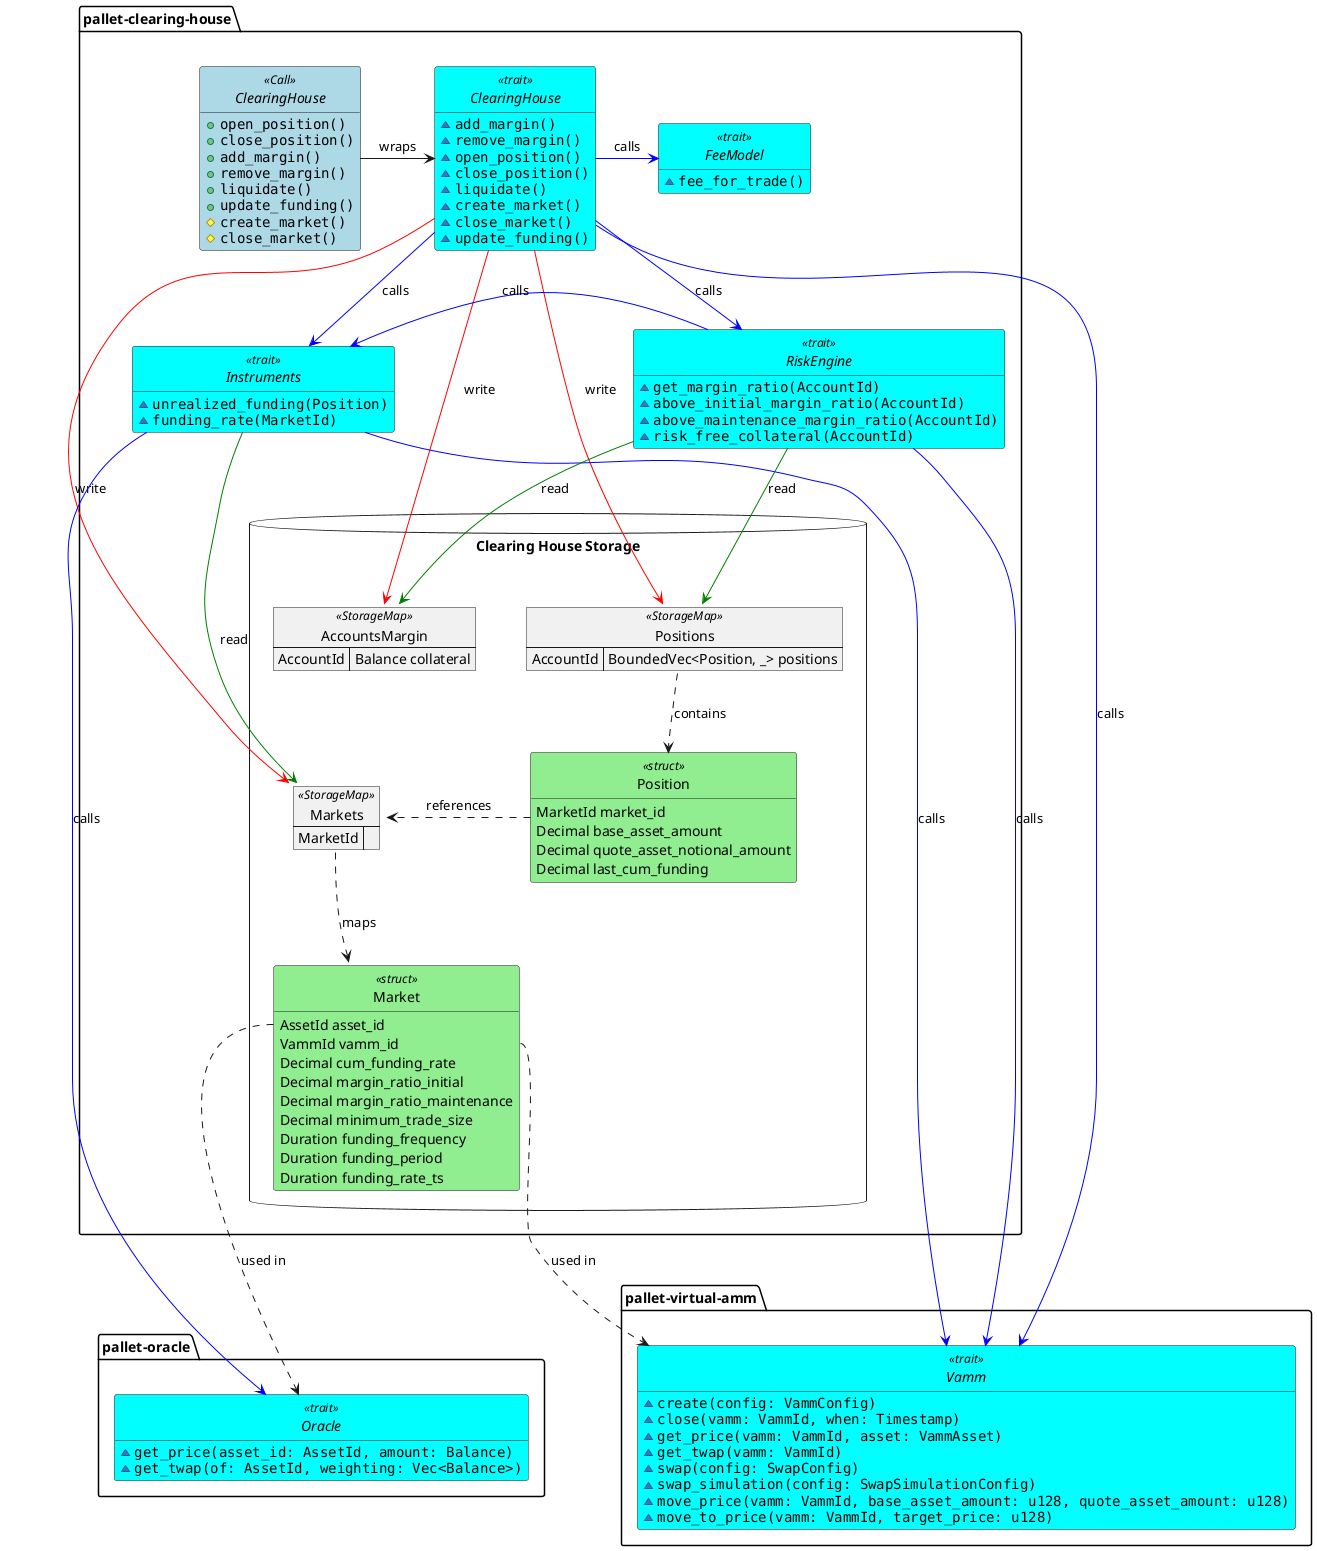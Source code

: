@startuml clearing-house

<style>
.struct {
    BackgroundColor LightGreen
}
.Call {
    BackgroundColor LightBlue
}
.trait {
    BackgroundColor Cyan
}
</style>

package "pallet-clearing-house" {
    interface ClearingHouse <<Call>> {
        + ""open_position()""
        + ""close_position()""
        + ""add_margin()""
        + ""remove_margin()""
        + ""liquidate()""
        + ""update_funding()""
        # ""create_market()""
        # ""close_market()""
    }

    interface "ClearingHouse" as CH <<trait>> {
        ~ ""add_margin()""
        ~ ""remove_margin()""
        ~ ""open_position()""
        ~ ""close_position()""
        ~ ""liquidate()""
        ~ ""create_market()""
        ~ ""close_market()""
        ~ ""update_funding()""
    }
    
    interface "RiskEngine" as RETrait <<trait>> {
        ~ ""get_margin_ratio(AccountId)""
        ~ ""above_initial_margin_ratio(AccountId)""
        ~ ""above_maintenance_margin_ratio(AccountId)""
        ~ ""risk_free_collateral(AccountId)""
        '~ get_free_collateral()
    }
    
    interface "Instruments" as ITrait <<trait>> {
        ~ ""unrealized_funding(Position)""
        ~ ""funding_rate(MarketId)""
    }

    interface "FeeModel" as FTrait <<trait>> {
        ~ ""fee_for_trade()""
    }

    database "Clearing House Storage" {
        map "AccountsMargin" as MarginAccounts <<StorageMap>> {
            AccountId => Balance collateral
        }

        map Positions <<StorageMap>> {
            AccountId => BoundedVec<Position, _> positions
        }

        map Markets <<StorageMap>> {
            MarketId =>
        }

        class Position <<struct>> {
            MarketId market_id
            Decimal base_asset_amount
            Decimal quote_asset_notional_amount
            Decimal last_cum_funding
        }

        class Market <<struct>> {
            AssetId asset_id
            VammId vamm_id
            Decimal cum_funding_rate
            Decimal margin_ratio_initial
            Decimal margin_ratio_maintenance
            Decimal minimum_trade_size
            Duration funding_frequency
            Duration funding_period
            Duration funding_rate_ts
        }
    }
}

package "pallet-virtual-amm" {
    interface "Vamm" as vAmm <<trait>> {
        ~ ""create(config: VammConfig)""
        ~ ""close(vamm: VammId, when: Timestamp)""
        ~ ""get_price(vamm: VammId, asset: VammAsset)""
        ~ ""get_twap(vamm: VammId)""
        ~ ""swap(config: SwapConfig)""
        ~ ""swap_simulation(config: SwapSimulationConfig)""
        ~ ""move_price(vamm: VammId, base_asset_amount: u128, quote_asset_amount: u128)""
        ~ ""move_to_price(vamm: VammId, target_price: u128)""
    }
}

package "pallet-oracle" {
    interface Oracle <<trait>> {
        ~ ""get_price(asset_id: AssetId, amount: Balance)""
        ~ ""get_twap(of: AssetId, weighting: Vec<Balance>)""
    }
}

hide empty members
hide circle

'================== Storage relationships
Markets ..down> Market : maps
Market::vamm_id ..> vAmm : used in
Market::asset_id ..> Oracle : used in

Positions::positions ..down> Position: contains
Position ..right> Markets : references

'================== Control flow relationships             
ClearingHouse -> CH : wraps

CH -[#blue]-> ITrait : calls

'add_margin
'remove_margin
CH -[#red]-> MarginAccounts : write

'create_market
'close_market
CH -[#red]-> Markets : write

'remove_margin
CH -[#blue]-> RETrait : calls

'open_position
'close_position
'liquidate
CH -[#red]-> Positions : write
CH -[#blue]right> FTrait : calls

'open_position
'close_position
CH -[#blue]-> vAmm : calls

'update_funding
ITrait -[#green]-> Markets : read
ITrait -[#blue]-> Oracle : calls
ITrait -[#blue]-> vAmm : calls

'get_margin_ratio
RETrait -[#green]-> MarginAccounts : read
RETrait -[#green]-> Positions : read
RETrait -left[#blue]> ITrait : calls
RETrait -[#blue]-> vAmm : calls

@enduml
